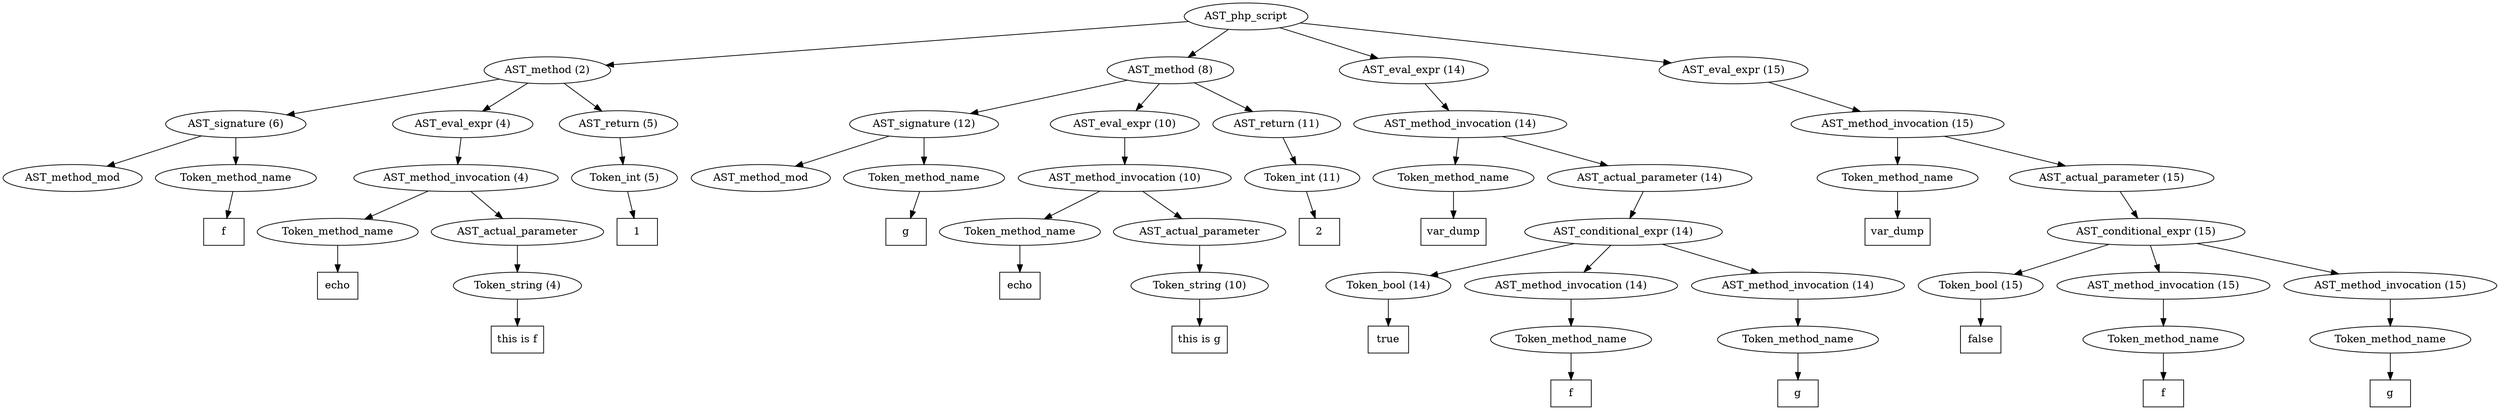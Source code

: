 /*
 * AST in dot format generated by phc -- the PHP compiler
 */

digraph AST {
node_0 [label="AST_php_script"];
node_1 [label="AST_method (2)"];
node_2 [label="AST_signature (6)"];
node_3 [label="AST_method_mod"];
node_4 [label="Token_method_name"];
node_5 [label="f", shape=box]
node_4 -> node_5;
node_2 -> node_4;
node_2 -> node_3;
node_6 [label="AST_eval_expr (4)"];
node_7 [label="AST_method_invocation (4)"];
node_8 [label="Token_method_name"];
node_9 [label="echo", shape=box]
node_8 -> node_9;
node_10 [label="AST_actual_parameter"];
node_11 [label="Token_string (4)"];
node_12 [label="this is f", shape=box]
node_11 -> node_12;
node_10 -> node_11;
node_7 -> node_10;
node_7 -> node_8;
node_6 -> node_7;
node_13 [label="AST_return (5)"];
node_14 [label="Token_int (5)"];
node_15 [label="1", shape=box]
node_14 -> node_15;
node_13 -> node_14;
node_1 -> node_13;
node_1 -> node_6;
node_1 -> node_2;
node_16 [label="AST_method (8)"];
node_17 [label="AST_signature (12)"];
node_18 [label="AST_method_mod"];
node_19 [label="Token_method_name"];
node_20 [label="g", shape=box]
node_19 -> node_20;
node_17 -> node_19;
node_17 -> node_18;
node_21 [label="AST_eval_expr (10)"];
node_22 [label="AST_method_invocation (10)"];
node_23 [label="Token_method_name"];
node_24 [label="echo", shape=box]
node_23 -> node_24;
node_25 [label="AST_actual_parameter"];
node_26 [label="Token_string (10)"];
node_27 [label="this is g", shape=box]
node_26 -> node_27;
node_25 -> node_26;
node_22 -> node_25;
node_22 -> node_23;
node_21 -> node_22;
node_28 [label="AST_return (11)"];
node_29 [label="Token_int (11)"];
node_30 [label="2", shape=box]
node_29 -> node_30;
node_28 -> node_29;
node_16 -> node_28;
node_16 -> node_21;
node_16 -> node_17;
node_31 [label="AST_eval_expr (14)"];
node_32 [label="AST_method_invocation (14)"];
node_33 [label="Token_method_name"];
node_34 [label="var_dump", shape=box]
node_33 -> node_34;
node_35 [label="AST_actual_parameter (14)"];
node_36 [label="AST_conditional_expr (14)"];
node_37 [label="Token_bool (14)"];
node_38 [label="true", shape=box]
node_37 -> node_38;
node_39 [label="AST_method_invocation (14)"];
node_40 [label="Token_method_name"];
node_41 [label="f", shape=box]
node_40 -> node_41;
node_39 -> node_40;
node_42 [label="AST_method_invocation (14)"];
node_43 [label="Token_method_name"];
node_44 [label="g", shape=box]
node_43 -> node_44;
node_42 -> node_43;
node_36 -> node_42;
node_36 -> node_39;
node_36 -> node_37;
node_35 -> node_36;
node_32 -> node_35;
node_32 -> node_33;
node_31 -> node_32;
node_45 [label="AST_eval_expr (15)"];
node_46 [label="AST_method_invocation (15)"];
node_47 [label="Token_method_name"];
node_48 [label="var_dump", shape=box]
node_47 -> node_48;
node_49 [label="AST_actual_parameter (15)"];
node_50 [label="AST_conditional_expr (15)"];
node_51 [label="Token_bool (15)"];
node_52 [label="false", shape=box]
node_51 -> node_52;
node_53 [label="AST_method_invocation (15)"];
node_54 [label="Token_method_name"];
node_55 [label="f", shape=box]
node_54 -> node_55;
node_53 -> node_54;
node_56 [label="AST_method_invocation (15)"];
node_57 [label="Token_method_name"];
node_58 [label="g", shape=box]
node_57 -> node_58;
node_56 -> node_57;
node_50 -> node_56;
node_50 -> node_53;
node_50 -> node_51;
node_49 -> node_50;
node_46 -> node_49;
node_46 -> node_47;
node_45 -> node_46;
node_0 -> node_45;
node_0 -> node_31;
node_0 -> node_16;
node_0 -> node_1;
}
